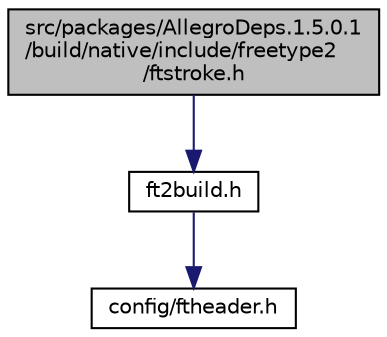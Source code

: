 digraph "src/packages/AllegroDeps.1.5.0.1/build/native/include/freetype2/ftstroke.h"
{
  edge [fontname="Helvetica",fontsize="10",labelfontname="Helvetica",labelfontsize="10"];
  node [fontname="Helvetica",fontsize="10",shape=record];
  Node0 [label="src/packages/AllegroDeps.1.5.0.1\l/build/native/include/freetype2\l/ftstroke.h",height=0.2,width=0.4,color="black", fillcolor="grey75", style="filled", fontcolor="black"];
  Node0 -> Node1 [color="midnightblue",fontsize="10",style="solid",fontname="Helvetica"];
  Node1 [label="ft2build.h",height=0.2,width=0.4,color="black", fillcolor="white", style="filled",URL="$ft2build_8h.html"];
  Node1 -> Node2 [color="midnightblue",fontsize="10",style="solid",fontname="Helvetica"];
  Node2 [label="config/ftheader.h",height=0.2,width=0.4,color="black", fillcolor="white", style="filled",URL="$ftheader_8h.html"];
}
